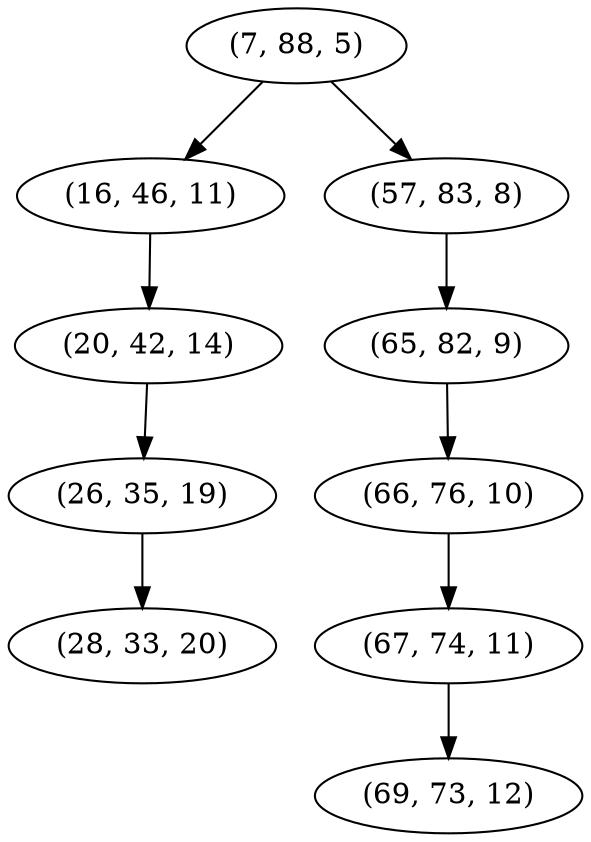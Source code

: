 digraph tree {
    "(7, 88, 5)";
    "(16, 46, 11)";
    "(20, 42, 14)";
    "(26, 35, 19)";
    "(28, 33, 20)";
    "(57, 83, 8)";
    "(65, 82, 9)";
    "(66, 76, 10)";
    "(67, 74, 11)";
    "(69, 73, 12)";
    "(7, 88, 5)" -> "(16, 46, 11)";
    "(7, 88, 5)" -> "(57, 83, 8)";
    "(16, 46, 11)" -> "(20, 42, 14)";
    "(20, 42, 14)" -> "(26, 35, 19)";
    "(26, 35, 19)" -> "(28, 33, 20)";
    "(57, 83, 8)" -> "(65, 82, 9)";
    "(65, 82, 9)" -> "(66, 76, 10)";
    "(66, 76, 10)" -> "(67, 74, 11)";
    "(67, 74, 11)" -> "(69, 73, 12)";
}
